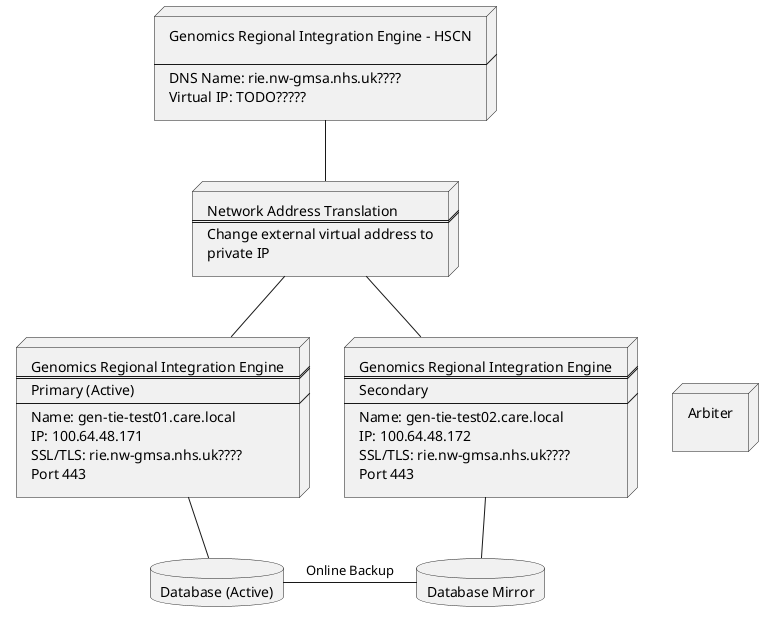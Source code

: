@startuml


node network [
Genomics Regional Integration Engine - HSCN

----
DNS Name: rie.nw-gmsa.nhs.uk????
Virtual IP: TODO?????
]

node NAT [
Network Address Translation
====
Change external virtual address to
private IP
]


node arbiter [
Arbiter

]


node tie1 [
Genomics Regional Integration Engine
====
Primary (Active)
----
Name: gen-tie-test01.care.local
IP: 100.64.48.171
SSL/TLS: rie.nw-gmsa.nhs.uk????
Port 443
]


node tie2 [
Genomics Regional Integration Engine
====
Secondary
----
Name: gen-tie-test02.care.local
IP: 100.64.48.172
SSL/TLS: rie.nw-gmsa.nhs.uk????
Port 443
]

node arbiter [
Arbiter
]


database database1 [
Database (Active)
]

database database2 [
Database Mirror
]

network -- NAT
NAT -d- tie1
NAT -d- tie2

tie1 -r[hidden]- tie2
tie2 -r[hidden]- arbiter

tie1 -- database1
database1 -r- database2: Online Backup
tie2 -- database2



@enduml

